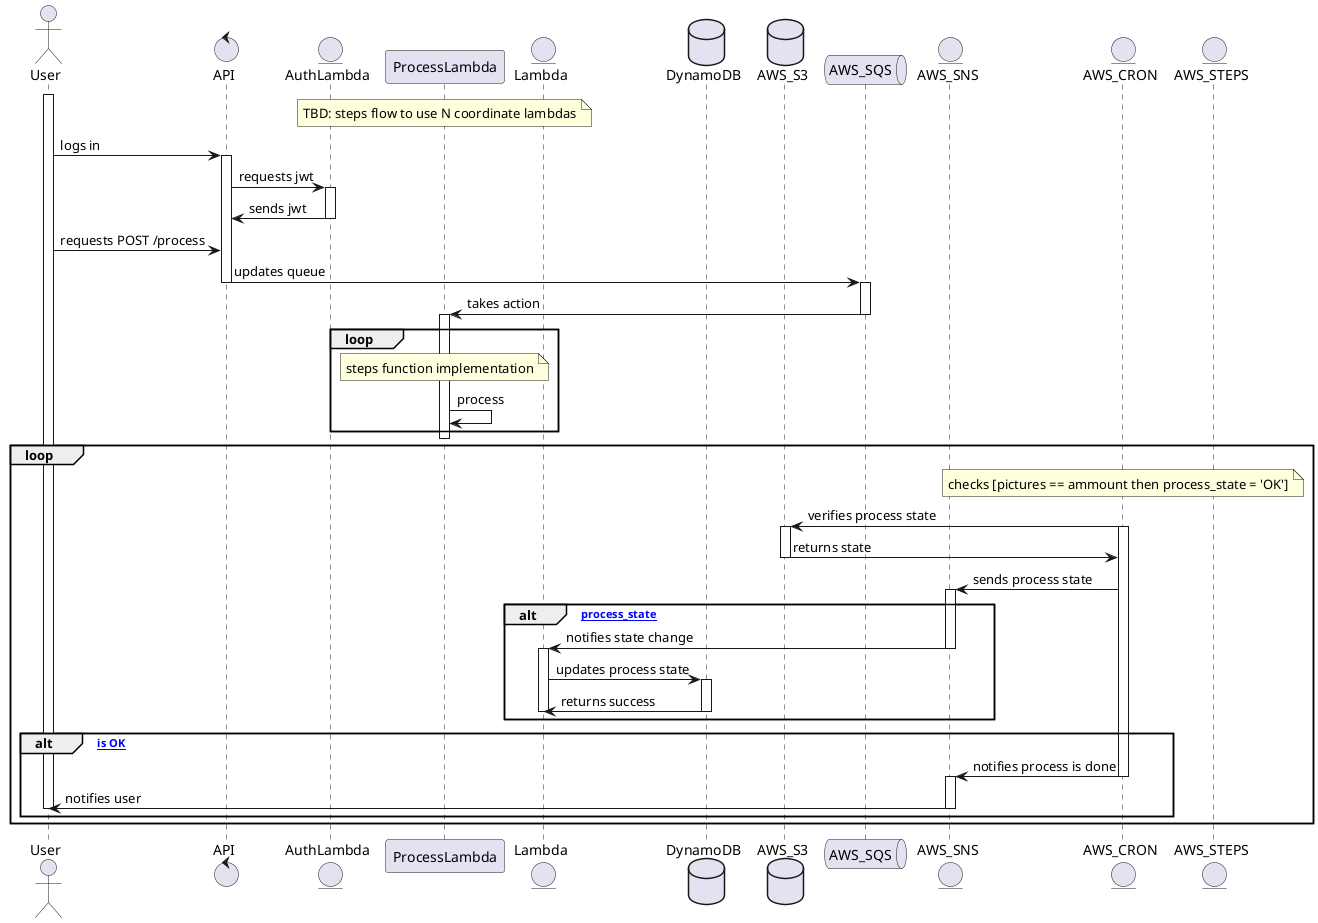 @startuml "Hackathon flow"

actor       User      
control     API 
entity      AuthLambda      
note over ProcessLambda: TBD: steps flow to use N coordinate lambdas
entity      ProcessLambda
entity      Lambda
database    DynamoDB
database    AWS_S3
queue       AWS_SQS  
entity      AWS_SNS
entity      AWS_CRON
entity      AWS_STEPS

activate User
User -> API : logs in
activate API
API -> AuthLambda: requests jwt
activate AuthLambda
AuthLambda -> API: sends jwt
deactivate AuthLambda
User -> API: requests POST /process
API -> AWS_SQS: updates queue
deactivate API

activate AWS_SQS
AWS_SQS -> ProcessLambda: takes action
deactivate AWS_SQS

loop 
note over ProcessLambda: steps function implementation
activate ProcessLambda
ProcessLambda -> ProcessLambda: process
end
deactivate ProcessLambda

loop
    note over AWS_CRON: checks [pictures == ammount then process_state = 'OK']
    AWS_CRON -> AWS_S3: verifies process state
    activate AWS_S3
    activate AWS_CRON
    AWS_S3 -> AWS_CRON: returns state
    deactivate AWS_S3
    
    AWS_CRON -> AWS_SNS: sends process state
    activate AWS_SNS
    alt [ process_state ]
        AWS_SNS -> Lambda: notifies state change
        deactivate AWS_SNS
        activate Lambda
        Lambda -> DynamoDB: updates process state
        activate DynamoDB
        DynamoDB -> Lambda: returns success
        deactivate Lambda
        deactivate DynamoDB
    end

    alt  [ process_state is OK]
        AWS_CRON -> AWS_SNS: notifies process is done
        deactivate AWS_CRON
        activate AWS_SNS
        AWS_SNS -> User: notifies user 
        deactivate AWS_SNS
        deactivate User
    end
end


@enduml
